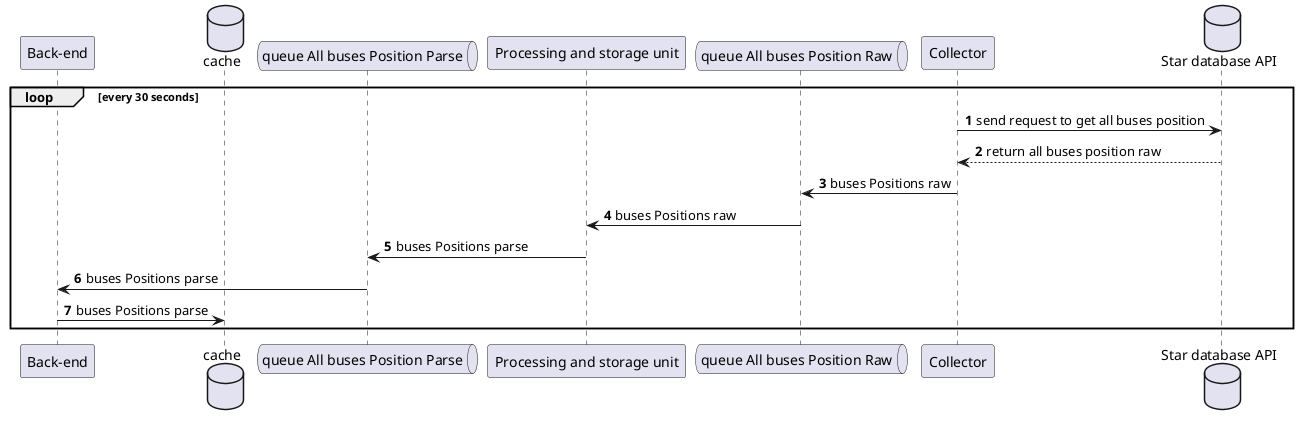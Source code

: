 @startuml sub sequence diagram for all buses position
autonumber
participant "Back-end" as BE
database    cache    as Ca
queue       "queue All buses Position Parse"  as QABPP
participant "Processing and storage unit" as UTS
queue       "queue All buses Position Raw" as QABPR
participant Collector as Co
database    "Star database API"    as DBStar

loop every 30 seconds
    Co -> DBStar : send request to get all buses position
    DBStar --> Co : return all buses position raw
    Co -> QABPR : buses Positions raw
    QABPR -> UTS : buses Positions raw
    UTS -> QABPP : buses Positions parse
    QABPP -> BE : buses Positions parse
    BE -> Ca : buses Positions parse
end
@enduml



@startuml sub sequence diagram for buses schedules
autonumber
database    database    as DB
participant "Processing and storage unit" as UTS
queue       "queue All buses schedule" as QABS
participant Collector as Co
database    databaseStar    as DBStar

loop every days
    Co -> DBStar : send request to get all buses schedules
    DBStar --> Co : return all buses schedules Raw
    Co -> QABS : buses schedules Raw
    QABS -> UTS : buses schedules Raw
    UTS -> DB : buses schedules Parse
end
@enduml





@startuml sub  diagram for Maximum attendance level
autonumber
database    database    as DB
participant "Processing and storage unit" as UTS
queue       "queue Maximum attendance level" as QMAL
participant Collector as Co
database    databaseStar    as DBStar

loop every days
    Co -> DBStar : send request to get all Maximum attendance level
    DBStar --> Co : return all Maximum attendance level Raw
    Co -> QMAL : Maximum attendance level Raw
    QMAL -> UTS : Maximum attendance level Raw
    UTS -> DB : Maximum attendance level Parse
end

@enduml



@startuml sub sequence diagram visualization of all buses 
autonumber
actor       User       as U
participant "Front-end" as FE
participant "Back-end" as BE
database    cache    as Ca

U -> FE : request all buses position
FE -> BE : request all buses position
BE -> Ca : request all buses position
Ca --> BE : return all buses position
BE --> FE : return all buses position
FE --> U : display all buses position

@enduml


@startuml sub sequence diagram simulation
autonumber
actor       User       as U
participant "Front-end" as FE
participant "Back-end" as BE
database    cache    as Ca
participant "Processing and storage unit" as UTS

U -> FE : request simulation
FE -> BE : request simulation
BE -> Ca : request data for simulation
Ca --> BE : return data for simulation
BE -> UTS : create a simulation
UTS --> BE : return simulation
BE --> FE : return simulation
FE --> U : display simulation
@enduml



@startuml sub sequence diagram collector fail
autonumber
participant "Processing and storage unit" as UTS
queue       "queue All buses Position Raw" as QABPR
participant Collector as Co
database    "Star database API"    as DBStar

loop every 30 seconds
    Co -> DBStar : send request
    DBStar --> Co : return fail
    Co -> QABPR : error message
    QABPR -> UTS : error message
    UTS -> UTS : log error message
end
@enduml


@startuml sub sequence diagram get cache fail
autonumber
actor       User       as U
participant "Front-end" as FE
participant "Back-end" as BE
database    cache    as Ca

U -> FE : request something
FE -> BE : request something
BE -> Ca : request something
Ca --> BE : return error message fail to conect to cache
BE --> FE : return error message
FE --> U : display error message
@enduml


@startuml sub sequence diagram Backend fail
autonumber
actor       User       as U
participant "Front-end" as FE
participant "Back-end" as BE

U -> FE : request something
FE -> BE : request something
BE --> FE : return error message
FE --> U : display error message
@enduml


@startuml sub sequence diagram simulation fail
autonumber
actor       User       as U
participant "Front-end" as FE
participant "Back-end" as BE
database    cache    as Ca
participant "Processing and storage unit" as UTS

U -> FE : request simulation
FE -> BE : request simulation
BE -> Ca : request data for simulation
Ca --> BE : return data for simulation
BE -> UTS : create a simulation
UTS --> BE : return error message
BE --> FE : return error message
FE --> U : display error message
@enduml